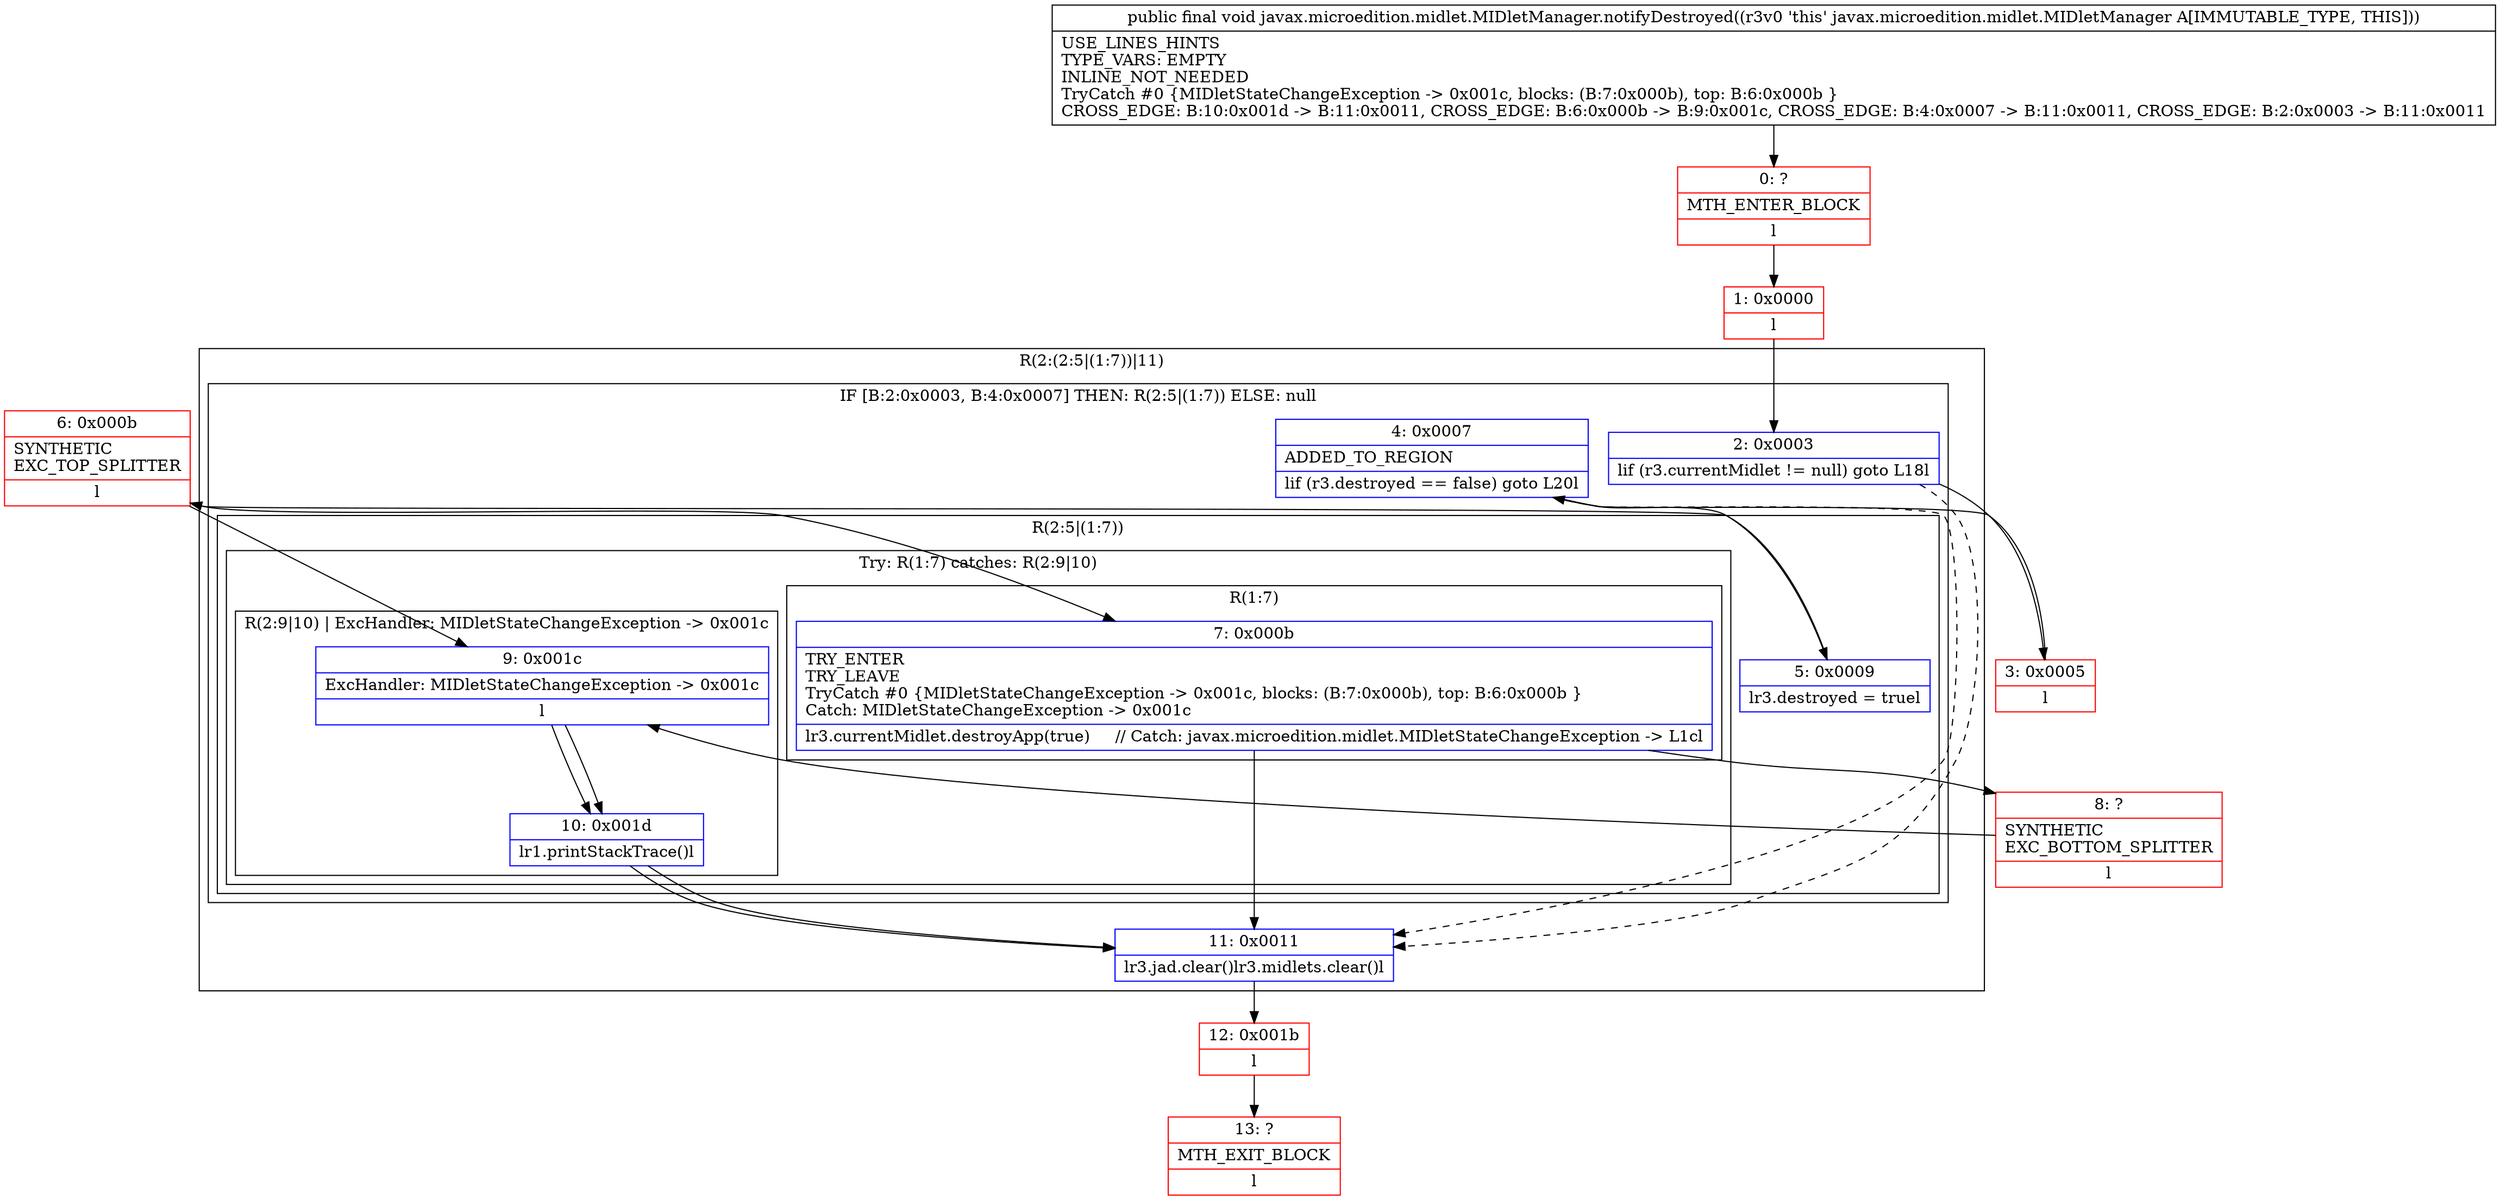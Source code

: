 digraph "CFG forjavax.microedition.midlet.MIDletManager.notifyDestroyed()V" {
subgraph cluster_Region_188706757 {
label = "R(2:(2:5|(1:7))|11)";
node [shape=record,color=blue];
subgraph cluster_IfRegion_2007728153 {
label = "IF [B:2:0x0003, B:4:0x0007] THEN: R(2:5|(1:7)) ELSE: null";
node [shape=record,color=blue];
Node_2 [shape=record,label="{2\:\ 0x0003|lif (r3.currentMidlet != null) goto L18l}"];
Node_4 [shape=record,label="{4\:\ 0x0007|ADDED_TO_REGION\l|lif (r3.destroyed == false) goto L20l}"];
subgraph cluster_Region_822998287 {
label = "R(2:5|(1:7))";
node [shape=record,color=blue];
Node_5 [shape=record,label="{5\:\ 0x0009|lr3.destroyed = truel}"];
subgraph cluster_TryCatchRegion_628522649 {
label = "Try: R(1:7) catches: R(2:9|10)";
node [shape=record,color=blue];
subgraph cluster_Region_1439136949 {
label = "R(1:7)";
node [shape=record,color=blue];
Node_7 [shape=record,label="{7\:\ 0x000b|TRY_ENTER\lTRY_LEAVE\lTryCatch #0 \{MIDletStateChangeException \-\> 0x001c, blocks: (B:7:0x000b), top: B:6:0x000b \}\lCatch: MIDletStateChangeException \-\> 0x001c\l|lr3.currentMidlet.destroyApp(true)     \/\/ Catch: javax.microedition.midlet.MIDletStateChangeException \-\> L1cl}"];
}
subgraph cluster_Region_2118616412 {
label = "R(2:9|10) | ExcHandler: MIDletStateChangeException \-\> 0x001c\l";
node [shape=record,color=blue];
Node_9 [shape=record,label="{9\:\ 0x001c|ExcHandler: MIDletStateChangeException \-\> 0x001c\l|l}"];
Node_10 [shape=record,label="{10\:\ 0x001d|lr1.printStackTrace()l}"];
}
}
}
}
Node_11 [shape=record,label="{11\:\ 0x0011|lr3.jad.clear()lr3.midlets.clear()l}"];
}
subgraph cluster_Region_2118616412 {
label = "R(2:9|10) | ExcHandler: MIDletStateChangeException \-\> 0x001c\l";
node [shape=record,color=blue];
Node_9 [shape=record,label="{9\:\ 0x001c|ExcHandler: MIDletStateChangeException \-\> 0x001c\l|l}"];
Node_10 [shape=record,label="{10\:\ 0x001d|lr1.printStackTrace()l}"];
}
Node_0 [shape=record,color=red,label="{0\:\ ?|MTH_ENTER_BLOCK\l|l}"];
Node_1 [shape=record,color=red,label="{1\:\ 0x0000|l}"];
Node_3 [shape=record,color=red,label="{3\:\ 0x0005|l}"];
Node_6 [shape=record,color=red,label="{6\:\ 0x000b|SYNTHETIC\lEXC_TOP_SPLITTER\l|l}"];
Node_8 [shape=record,color=red,label="{8\:\ ?|SYNTHETIC\lEXC_BOTTOM_SPLITTER\l|l}"];
Node_12 [shape=record,color=red,label="{12\:\ 0x001b|l}"];
Node_13 [shape=record,color=red,label="{13\:\ ?|MTH_EXIT_BLOCK\l|l}"];
MethodNode[shape=record,label="{public final void javax.microedition.midlet.MIDletManager.notifyDestroyed((r3v0 'this' javax.microedition.midlet.MIDletManager A[IMMUTABLE_TYPE, THIS]))  | USE_LINES_HINTS\lTYPE_VARS: EMPTY\lINLINE_NOT_NEEDED\lTryCatch #0 \{MIDletStateChangeException \-\> 0x001c, blocks: (B:7:0x000b), top: B:6:0x000b \}\lCROSS_EDGE: B:10:0x001d \-\> B:11:0x0011, CROSS_EDGE: B:6:0x000b \-\> B:9:0x001c, CROSS_EDGE: B:4:0x0007 \-\> B:11:0x0011, CROSS_EDGE: B:2:0x0003 \-\> B:11:0x0011\l}"];
MethodNode -> Node_0;
Node_2 -> Node_3;
Node_2 -> Node_11[style=dashed];
Node_4 -> Node_5;
Node_4 -> Node_11[style=dashed];
Node_5 -> Node_6;
Node_7 -> Node_11;
Node_7 -> Node_8;
Node_9 -> Node_10;
Node_10 -> Node_11;
Node_11 -> Node_12;
Node_9 -> Node_10;
Node_10 -> Node_11;
Node_0 -> Node_1;
Node_1 -> Node_2;
Node_3 -> Node_4;
Node_6 -> Node_7;
Node_6 -> Node_9;
Node_8 -> Node_9;
Node_12 -> Node_13;
}

